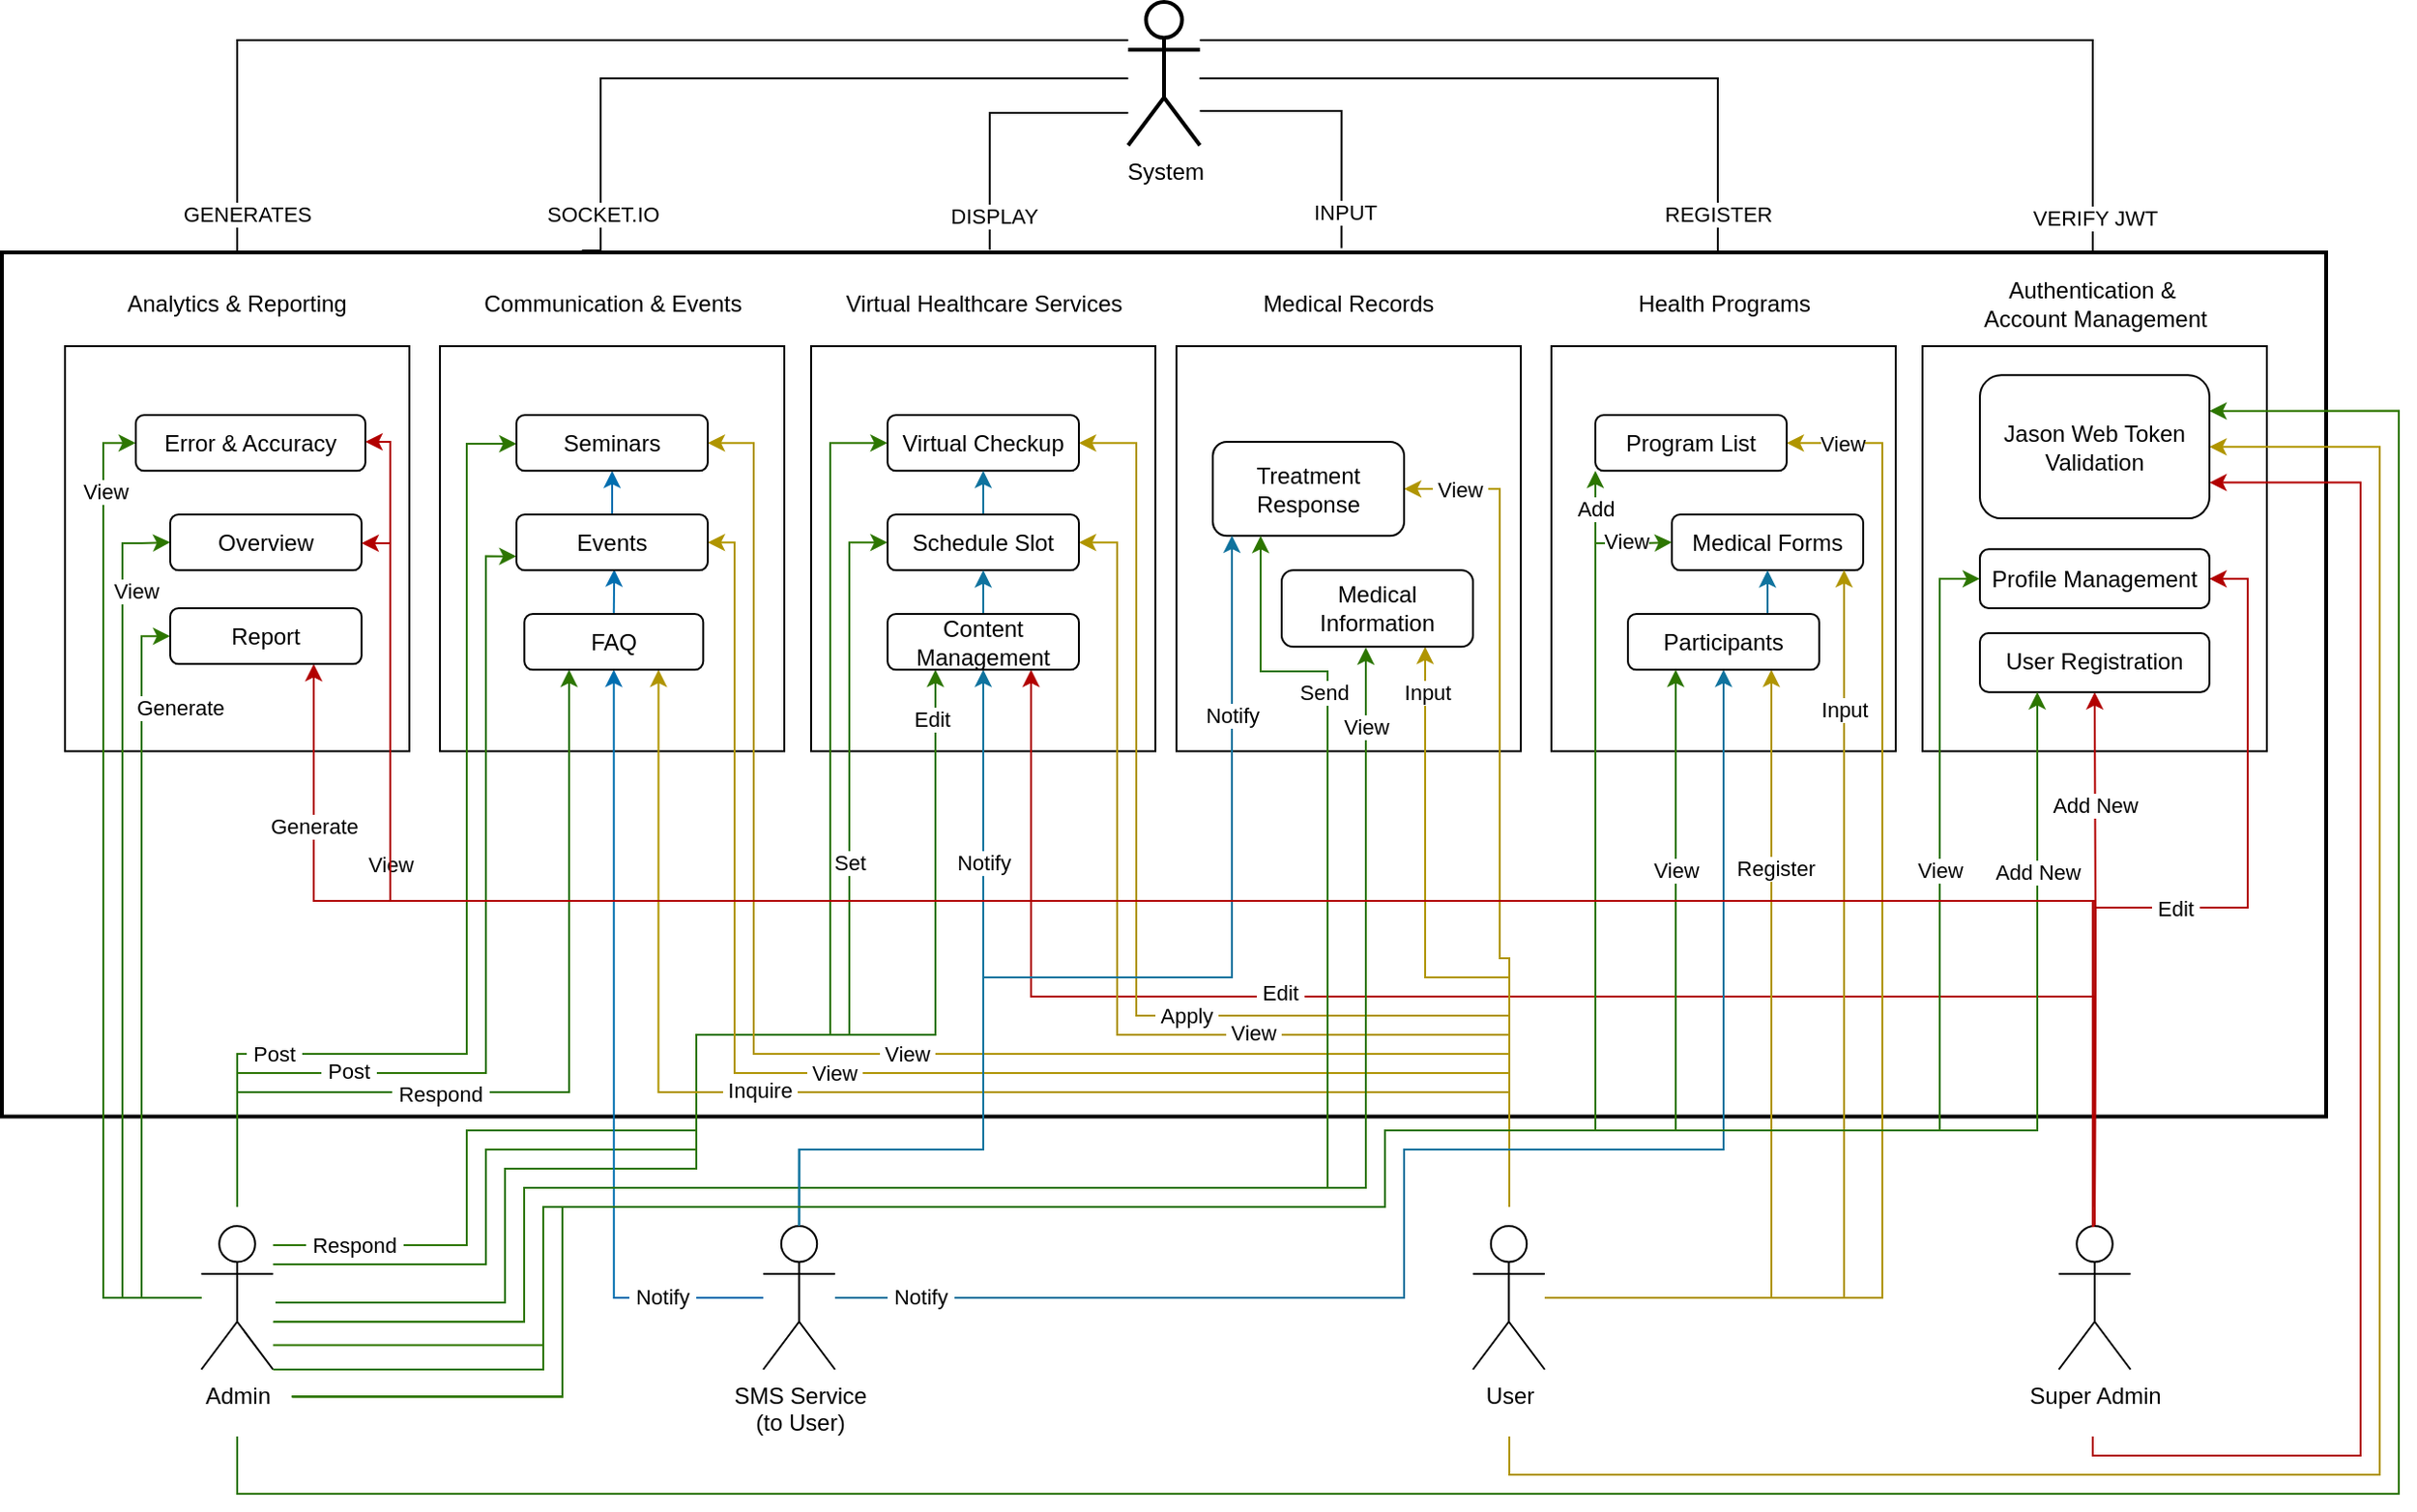 <mxfile version="28.0.6">
  <diagram name="Page-1" id="Ax0tMdirHf45bOc4da1p">
    <mxGraphModel dx="2528" dy="999" grid="1" gridSize="10" guides="1" tooltips="1" connect="1" arrows="1" fold="1" page="1" pageScale="1" pageWidth="850" pageHeight="1100" math="0" shadow="0">
      <root>
        <mxCell id="0" />
        <mxCell id="1" parent="0" />
        <mxCell id="Ql_YwQ1lQ17wyng5smSQ-23" style="edgeStyle=orthogonalEdgeStyle;rounded=0;orthogonalLoop=1;jettySize=auto;html=1;movable=1;resizable=1;rotatable=1;deletable=1;editable=1;locked=0;connectable=1;" edge="1" parent="1" source="Ql_YwQ1lQ17wyng5smSQ-1" target="Ql_YwQ1lQ17wyng5smSQ-6">
          <mxGeometry relative="1" as="geometry">
            <Array as="points">
              <mxPoint x="50" y="310" />
            </Array>
          </mxGeometry>
        </mxCell>
        <mxCell id="Ql_YwQ1lQ17wyng5smSQ-24" value="GENERATES" style="edgeLabel;html=1;align=center;verticalAlign=middle;resizable=1;points=[];movable=1;rotatable=1;deletable=1;editable=1;locked=0;connectable=1;" vertex="1" connectable="0" parent="Ql_YwQ1lQ17wyng5smSQ-23">
          <mxGeometry x="0.455" y="-2" relative="1" as="geometry">
            <mxPoint x="-33" y="93" as="offset" />
          </mxGeometry>
        </mxCell>
        <mxCell id="Ql_YwQ1lQ17wyng5smSQ-27" style="edgeStyle=orthogonalEdgeStyle;rounded=0;orthogonalLoop=1;jettySize=auto;html=1;entryX=0.901;entryY=0.003;entryDx=0;entryDy=0;entryPerimeter=0;endArrow=none;endFill=0;movable=1;resizable=1;rotatable=1;deletable=1;editable=1;locked=0;connectable=1;" edge="1" parent="1" source="Ql_YwQ1lQ17wyng5smSQ-1" target="Ql_YwQ1lQ17wyng5smSQ-4">
          <mxGeometry relative="1" as="geometry">
            <mxPoint x="1000" y="390" as="targetPoint" />
            <Array as="points">
              <mxPoint x="1020" y="310" />
            </Array>
          </mxGeometry>
        </mxCell>
        <mxCell id="Ql_YwQ1lQ17wyng5smSQ-28" value="VERIFY JWT" style="edgeLabel;html=1;align=center;verticalAlign=middle;resizable=1;points=[];movable=1;rotatable=1;deletable=1;editable=1;locked=0;connectable=1;" vertex="1" connectable="0" parent="Ql_YwQ1lQ17wyng5smSQ-27">
          <mxGeometry x="0.928" relative="1" as="geometry">
            <mxPoint x="1" y="-1" as="offset" />
          </mxGeometry>
        </mxCell>
        <mxCell id="Ql_YwQ1lQ17wyng5smSQ-1" value="System" style="shape=umlActor;verticalLabelPosition=bottom;verticalAlign=top;html=1;outlineConnect=0;movable=1;resizable=1;rotatable=1;deletable=1;editable=1;locked=0;connectable=1;shadow=0;strokeWidth=2;" vertex="1" parent="1">
          <mxGeometry x="515.75" y="290" width="37.5" height="75" as="geometry" />
        </mxCell>
        <mxCell id="Ql_YwQ1lQ17wyng5smSQ-4" value="&amp;nbsp;" style="rounded=0;whiteSpace=wrap;html=1;movable=1;resizable=1;rotatable=1;deletable=1;editable=1;locked=0;connectable=1;strokeWidth=2;" vertex="1" parent="1">
          <mxGeometry x="-73" y="421" width="1215" height="451.75" as="geometry" />
        </mxCell>
        <mxCell id="Ql_YwQ1lQ17wyng5smSQ-5" value="" style="rounded=0;whiteSpace=wrap;html=1;movable=0;resizable=0;rotatable=0;deletable=0;editable=0;locked=1;connectable=0;" vertex="1" parent="1">
          <mxGeometry x="-40" y="470" width="180" height="211.75" as="geometry" />
        </mxCell>
        <mxCell id="Ql_YwQ1lQ17wyng5smSQ-6" value="Analytics &amp;amp; Reporting" style="text;html=1;align=center;verticalAlign=middle;whiteSpace=wrap;rounded=0;movable=0;resizable=0;rotatable=0;deletable=0;editable=0;locked=1;connectable=0;" vertex="1" parent="1">
          <mxGeometry x="-15" y="433" width="130" height="30" as="geometry" />
        </mxCell>
        <mxCell id="Ql_YwQ1lQ17wyng5smSQ-7" value="Communication &amp;amp; Events" style="text;html=1;align=center;verticalAlign=middle;whiteSpace=wrap;rounded=0;movable=0;resizable=0;rotatable=0;deletable=0;editable=0;locked=1;connectable=0;" vertex="1" parent="1">
          <mxGeometry x="168.5" y="433" width="155" height="30" as="geometry" />
        </mxCell>
        <mxCell id="Ql_YwQ1lQ17wyng5smSQ-8" value="" style="rounded=0;whiteSpace=wrap;html=1;movable=0;resizable=0;rotatable=0;deletable=0;editable=0;locked=1;connectable=0;" vertex="1" parent="1">
          <mxGeometry x="156" y="470" width="180" height="211.75" as="geometry" />
        </mxCell>
        <mxCell id="Ql_YwQ1lQ17wyng5smSQ-9" value="Virtual Healthcare Services" style="text;html=1;align=center;verticalAlign=middle;whiteSpace=wrap;rounded=0;movable=0;resizable=0;rotatable=0;deletable=0;editable=0;locked=1;connectable=0;" vertex="1" parent="1">
          <mxGeometry x="362.5" y="433" width="155" height="30" as="geometry" />
        </mxCell>
        <mxCell id="Ql_YwQ1lQ17wyng5smSQ-10" value="" style="rounded=0;whiteSpace=wrap;html=1;movable=0;resizable=0;rotatable=0;deletable=0;editable=0;locked=1;connectable=0;" vertex="1" parent="1">
          <mxGeometry x="350" y="470" width="180" height="211.75" as="geometry" />
        </mxCell>
        <mxCell id="Ql_YwQ1lQ17wyng5smSQ-11" value="" style="rounded=0;whiteSpace=wrap;html=1;movable=0;resizable=0;rotatable=0;deletable=0;editable=0;locked=1;connectable=0;" vertex="1" parent="1">
          <mxGeometry x="541" y="470" width="180" height="211.75" as="geometry" />
        </mxCell>
        <mxCell id="Ql_YwQ1lQ17wyng5smSQ-12" value="Medical Records" style="text;html=1;align=center;verticalAlign=middle;whiteSpace=wrap;rounded=0;movable=0;resizable=0;rotatable=0;deletable=0;editable=0;locked=1;connectable=0;" vertex="1" parent="1">
          <mxGeometry x="566" y="433" width="130" height="30" as="geometry" />
        </mxCell>
        <mxCell id="Ql_YwQ1lQ17wyng5smSQ-13" value="Health Programs" style="text;html=1;align=center;verticalAlign=middle;whiteSpace=wrap;rounded=0;movable=0;resizable=0;rotatable=0;deletable=0;editable=0;locked=1;connectable=0;" vertex="1" parent="1">
          <mxGeometry x="749.5" y="433" width="155" height="30" as="geometry" />
        </mxCell>
        <mxCell id="Ql_YwQ1lQ17wyng5smSQ-14" value="" style="rounded=0;whiteSpace=wrap;html=1;movable=0;resizable=0;rotatable=0;deletable=0;editable=0;locked=1;connectable=0;" vertex="1" parent="1">
          <mxGeometry x="737" y="470" width="180" height="211.75" as="geometry" />
        </mxCell>
        <mxCell id="Ql_YwQ1lQ17wyng5smSQ-15" value="Authentication &amp;amp;&amp;nbsp;&lt;div&gt;Account Management&lt;/div&gt;" style="text;html=1;align=center;verticalAlign=middle;whiteSpace=wrap;rounded=0;movable=0;resizable=0;rotatable=0;deletable=0;editable=0;locked=1;connectable=0;" vertex="1" parent="1">
          <mxGeometry x="943.5" y="433" width="155" height="30" as="geometry" />
        </mxCell>
        <mxCell id="Ql_YwQ1lQ17wyng5smSQ-16" value="" style="rounded=0;whiteSpace=wrap;html=1;movable=0;resizable=0;rotatable=0;deletable=0;editable=0;locked=1;connectable=0;" vertex="1" parent="1">
          <mxGeometry x="931" y="470" width="180" height="211.75" as="geometry" />
        </mxCell>
        <mxCell id="Ql_YwQ1lQ17wyng5smSQ-72" style="edgeStyle=orthogonalEdgeStyle;rounded=0;orthogonalLoop=1;jettySize=auto;html=1;entryX=0.75;entryY=1;entryDx=0;entryDy=0;fillColor=#e51400;strokeColor=#B20000;movable=1;resizable=1;rotatable=1;deletable=1;editable=1;locked=0;connectable=1;" edge="1" parent="1" target="Ql_YwQ1lQ17wyng5smSQ-67">
          <mxGeometry relative="1" as="geometry">
            <mxPoint x="1021" y="920" as="sourcePoint" />
            <Array as="points">
              <mxPoint x="1021" y="810" />
              <mxPoint x="465" y="810" />
            </Array>
          </mxGeometry>
        </mxCell>
        <mxCell id="Ql_YwQ1lQ17wyng5smSQ-73" value="&amp;nbsp;Edit&amp;nbsp;" style="edgeLabel;html=1;align=center;verticalAlign=middle;resizable=1;points=[];movable=1;rotatable=1;deletable=1;editable=1;locked=0;connectable=1;" vertex="1" connectable="0" parent="Ql_YwQ1lQ17wyng5smSQ-72">
          <mxGeometry x="0.311" y="-1" relative="1" as="geometry">
            <mxPoint x="12" y="-1" as="offset" />
          </mxGeometry>
        </mxCell>
        <mxCell id="Ql_YwQ1lQ17wyng5smSQ-138" style="edgeStyle=orthogonalEdgeStyle;rounded=0;orthogonalLoop=1;jettySize=auto;html=1;fillColor=#e51400;strokeColor=#B20000;entryX=1;entryY=0.75;entryDx=0;entryDy=0;" edge="1" parent="1" target="Ql_YwQ1lQ17wyng5smSQ-134">
          <mxGeometry relative="1" as="geometry">
            <mxPoint x="1020" y="1040" as="sourcePoint" />
            <mxPoint x="1080" y="590" as="targetPoint" />
            <Array as="points">
              <mxPoint x="1020" y="1050" />
              <mxPoint x="1160" y="1050" />
              <mxPoint x="1160" y="541" />
            </Array>
          </mxGeometry>
        </mxCell>
        <mxCell id="Ql_YwQ1lQ17wyng5smSQ-139" style="edgeStyle=orthogonalEdgeStyle;rounded=0;orthogonalLoop=1;jettySize=auto;html=1;entryX=1;entryY=0.5;entryDx=0;entryDy=0;fillColor=#e51400;strokeColor=#B20000;" edge="1" parent="1" target="Ql_YwQ1lQ17wyng5smSQ-130">
          <mxGeometry relative="1" as="geometry">
            <mxPoint x="1021" y="920" as="sourcePoint" />
          </mxGeometry>
        </mxCell>
        <mxCell id="Ql_YwQ1lQ17wyng5smSQ-147" value="&amp;nbsp;Edit&amp;nbsp;" style="edgeLabel;html=1;align=center;verticalAlign=middle;resizable=0;points=[];" vertex="1" connectable="0" parent="Ql_YwQ1lQ17wyng5smSQ-139">
          <mxGeometry x="-0.059" y="-1" relative="1" as="geometry">
            <mxPoint x="-4" y="-1" as="offset" />
          </mxGeometry>
        </mxCell>
        <mxCell id="Ql_YwQ1lQ17wyng5smSQ-140" style="edgeStyle=orthogonalEdgeStyle;rounded=0;orthogonalLoop=1;jettySize=auto;html=1;entryX=0.5;entryY=1;entryDx=0;entryDy=0;fillColor=#e51400;strokeColor=#B20000;" edge="1" parent="1" target="Ql_YwQ1lQ17wyng5smSQ-131">
          <mxGeometry relative="1" as="geometry">
            <mxPoint x="1021" y="920" as="sourcePoint" />
          </mxGeometry>
        </mxCell>
        <mxCell id="Ql_YwQ1lQ17wyng5smSQ-149" value="Add New" style="edgeLabel;html=1;align=center;verticalAlign=middle;resizable=0;points=[];" vertex="1" connectable="0" parent="Ql_YwQ1lQ17wyng5smSQ-140">
          <mxGeometry x="0.547" relative="1" as="geometry">
            <mxPoint y="-2" as="offset" />
          </mxGeometry>
        </mxCell>
        <mxCell id="Ql_YwQ1lQ17wyng5smSQ-161" style="edgeStyle=orthogonalEdgeStyle;rounded=0;orthogonalLoop=1;jettySize=auto;html=1;entryX=0.75;entryY=1;entryDx=0;entryDy=0;fillColor=#e51400;strokeColor=#B20000;" edge="1" parent="1" source="Ql_YwQ1lQ17wyng5smSQ-17" target="Ql_YwQ1lQ17wyng5smSQ-154">
          <mxGeometry relative="1" as="geometry">
            <Array as="points">
              <mxPoint x="1021" y="760" />
              <mxPoint x="90" y="760" />
            </Array>
          </mxGeometry>
        </mxCell>
        <mxCell id="Ql_YwQ1lQ17wyng5smSQ-17" value="Super Admin" style="shape=umlActor;verticalLabelPosition=bottom;verticalAlign=top;html=1;outlineConnect=0;movable=1;resizable=1;rotatable=1;deletable=1;editable=1;locked=0;connectable=1;" vertex="1" parent="1">
          <mxGeometry x="1002.25" y="930" width="37.5" height="75" as="geometry" />
        </mxCell>
        <mxCell id="Ql_YwQ1lQ17wyng5smSQ-40" style="edgeStyle=orthogonalEdgeStyle;rounded=0;orthogonalLoop=1;jettySize=auto;html=1;entryX=0.25;entryY=1;entryDx=0;entryDy=0;fillColor=#60a917;strokeColor=#2D7600;movable=1;resizable=1;rotatable=1;deletable=1;editable=1;locked=0;connectable=1;" edge="1" parent="1" target="Ql_YwQ1lQ17wyng5smSQ-34">
          <mxGeometry relative="1" as="geometry">
            <mxPoint x="50" y="920" as="sourcePoint" />
            <Array as="points">
              <mxPoint x="50" y="860" />
              <mxPoint x="224" y="860" />
            </Array>
          </mxGeometry>
        </mxCell>
        <mxCell id="Ql_YwQ1lQ17wyng5smSQ-82" value="&amp;nbsp;Respond&amp;nbsp;" style="edgeLabel;html=1;align=center;verticalAlign=middle;resizable=1;points=[];movable=1;rotatable=1;deletable=1;editable=1;locked=0;connectable=1;" vertex="1" connectable="0" parent="Ql_YwQ1lQ17wyng5smSQ-40">
          <mxGeometry x="-0.27" y="-1" relative="1" as="geometry">
            <mxPoint as="offset" />
          </mxGeometry>
        </mxCell>
        <mxCell id="Ql_YwQ1lQ17wyng5smSQ-52" style="edgeStyle=orthogonalEdgeStyle;rounded=0;orthogonalLoop=1;jettySize=auto;html=1;entryX=0;entryY=0.75;entryDx=0;entryDy=0;fillColor=#60a917;strokeColor=#2D7600;movable=1;resizable=1;rotatable=1;deletable=1;editable=1;locked=0;connectable=1;" edge="1" parent="1" target="Ql_YwQ1lQ17wyng5smSQ-45">
          <mxGeometry relative="1" as="geometry">
            <mxPoint x="200" y="910" as="targetPoint" />
            <mxPoint x="50" y="910" as="sourcePoint" />
            <Array as="points">
              <mxPoint x="50" y="850" />
              <mxPoint x="180" y="850" />
              <mxPoint x="180" y="580" />
            </Array>
          </mxGeometry>
        </mxCell>
        <mxCell id="Ql_YwQ1lQ17wyng5smSQ-81" value="&amp;nbsp;Post&amp;nbsp;" style="edgeLabel;html=1;align=center;verticalAlign=middle;resizable=1;points=[];movable=1;rotatable=1;deletable=1;editable=1;locked=0;connectable=1;" vertex="1" connectable="0" parent="Ql_YwQ1lQ17wyng5smSQ-52">
          <mxGeometry x="-0.503" y="1" relative="1" as="geometry">
            <mxPoint x="-1" as="offset" />
          </mxGeometry>
        </mxCell>
        <mxCell id="Ql_YwQ1lQ17wyng5smSQ-54" style="edgeStyle=orthogonalEdgeStyle;rounded=0;orthogonalLoop=1;jettySize=auto;html=1;entryX=0;entryY=0.5;entryDx=0;entryDy=0;fillColor=#60a917;strokeColor=#2D7600;movable=1;resizable=1;rotatable=1;deletable=1;editable=1;locked=0;connectable=1;" edge="1" parent="1" target="Ql_YwQ1lQ17wyng5smSQ-46">
          <mxGeometry relative="1" as="geometry">
            <mxPoint x="150" y="900" as="targetPoint" />
            <mxPoint x="50" y="920" as="sourcePoint" />
            <Array as="points">
              <mxPoint x="50" y="840" />
              <mxPoint x="170" y="840" />
              <mxPoint x="170" y="521" />
              <mxPoint x="196" y="521" />
            </Array>
          </mxGeometry>
        </mxCell>
        <mxCell id="Ql_YwQ1lQ17wyng5smSQ-80" value="&amp;nbsp;Post&amp;nbsp;" style="edgeLabel;html=1;align=center;verticalAlign=middle;resizable=1;points=[];movable=1;rotatable=1;deletable=1;editable=1;locked=0;connectable=1;" vertex="1" connectable="0" parent="Ql_YwQ1lQ17wyng5smSQ-54">
          <mxGeometry x="-0.505" relative="1" as="geometry">
            <mxPoint x="-36" as="offset" />
          </mxGeometry>
        </mxCell>
        <mxCell id="Ql_YwQ1lQ17wyng5smSQ-74" style="edgeStyle=orthogonalEdgeStyle;rounded=0;orthogonalLoop=1;jettySize=auto;html=1;entryX=0.25;entryY=1;entryDx=0;entryDy=0;fillColor=#60a917;strokeColor=#2D7600;movable=1;resizable=1;rotatable=1;deletable=1;editable=1;locked=0;connectable=1;" edge="1" parent="1" target="Ql_YwQ1lQ17wyng5smSQ-67">
          <mxGeometry relative="1" as="geometry">
            <mxPoint x="70" y="970" as="sourcePoint" />
            <Array as="points">
              <mxPoint x="190" y="970" />
              <mxPoint x="190" y="900" />
              <mxPoint x="290" y="900" />
              <mxPoint x="290" y="830" />
              <mxPoint x="415" y="830" />
            </Array>
          </mxGeometry>
        </mxCell>
        <mxCell id="Ql_YwQ1lQ17wyng5smSQ-85" value="&amp;nbsp;Edit&amp;nbsp;" style="edgeLabel;html=1;align=center;verticalAlign=middle;resizable=1;points=[];movable=1;rotatable=1;deletable=1;editable=1;locked=0;connectable=1;" vertex="1" connectable="0" parent="Ql_YwQ1lQ17wyng5smSQ-74">
          <mxGeometry x="-0.735" y="1" relative="1" as="geometry">
            <mxPoint x="253" y="-304" as="offset" />
          </mxGeometry>
        </mxCell>
        <mxCell id="Ql_YwQ1lQ17wyng5smSQ-76" style="edgeStyle=orthogonalEdgeStyle;rounded=0;orthogonalLoop=1;jettySize=auto;html=1;entryX=0;entryY=0.5;entryDx=0;entryDy=0;fillColor=#60a917;strokeColor=#2D7600;movable=1;resizable=1;rotatable=1;deletable=1;editable=1;locked=0;connectable=1;" edge="1" parent="1" source="Ql_YwQ1lQ17wyng5smSQ-20" target="Ql_YwQ1lQ17wyng5smSQ-66">
          <mxGeometry relative="1" as="geometry">
            <Array as="points">
              <mxPoint x="180" y="950" />
              <mxPoint x="180" y="890" />
              <mxPoint x="290" y="890" />
              <mxPoint x="290" y="830" />
              <mxPoint x="370" y="830" />
              <mxPoint x="370" y="573" />
            </Array>
          </mxGeometry>
        </mxCell>
        <mxCell id="Ql_YwQ1lQ17wyng5smSQ-84" value="&amp;nbsp;Set&amp;nbsp;" style="edgeLabel;html=1;align=center;verticalAlign=middle;resizable=1;points=[];movable=1;rotatable=1;deletable=1;editable=1;locked=0;connectable=1;" vertex="1" connectable="0" parent="Ql_YwQ1lQ17wyng5smSQ-76">
          <mxGeometry x="-0.748" relative="1" as="geometry">
            <mxPoint x="213" y="-210" as="offset" />
          </mxGeometry>
        </mxCell>
        <mxCell id="Ql_YwQ1lQ17wyng5smSQ-78" style="edgeStyle=orthogonalEdgeStyle;rounded=0;orthogonalLoop=1;jettySize=auto;html=1;entryX=0;entryY=0.5;entryDx=0;entryDy=0;fillColor=#60a917;strokeColor=#2D7600;movable=1;resizable=1;rotatable=1;deletable=1;editable=1;locked=0;connectable=1;" edge="1" parent="1" source="Ql_YwQ1lQ17wyng5smSQ-20" target="Ql_YwQ1lQ17wyng5smSQ-65">
          <mxGeometry relative="1" as="geometry">
            <Array as="points">
              <mxPoint x="170" y="940" />
              <mxPoint x="170" y="880" />
              <mxPoint x="290" y="880" />
              <mxPoint x="290" y="830" />
              <mxPoint x="360" y="830" />
              <mxPoint x="360" y="521" />
            </Array>
          </mxGeometry>
        </mxCell>
        <mxCell id="Ql_YwQ1lQ17wyng5smSQ-83" value="&amp;nbsp;Respond&amp;nbsp;" style="edgeLabel;html=1;align=center;verticalAlign=middle;resizable=1;points=[];movable=1;rotatable=1;deletable=1;editable=1;locked=0;connectable=1;" vertex="1" connectable="0" parent="Ql_YwQ1lQ17wyng5smSQ-78">
          <mxGeometry x="0.402" relative="1" as="geometry">
            <mxPoint x="-249" y="227" as="offset" />
          </mxGeometry>
        </mxCell>
        <mxCell id="Ql_YwQ1lQ17wyng5smSQ-133" style="edgeStyle=orthogonalEdgeStyle;rounded=0;orthogonalLoop=1;jettySize=auto;html=1;entryX=1;entryY=0.25;entryDx=0;entryDy=0;fillColor=#60a917;strokeColor=#2D7600;" edge="1" parent="1" target="Ql_YwQ1lQ17wyng5smSQ-134">
          <mxGeometry relative="1" as="geometry">
            <mxPoint x="50" y="1040" as="sourcePoint" />
            <Array as="points">
              <mxPoint x="50" y="1070" />
              <mxPoint x="1180" y="1070" />
              <mxPoint x="1180" y="504" />
            </Array>
          </mxGeometry>
        </mxCell>
        <mxCell id="Ql_YwQ1lQ17wyng5smSQ-153" style="edgeStyle=orthogonalEdgeStyle;rounded=0;orthogonalLoop=1;jettySize=auto;html=1;entryX=0;entryY=0.5;entryDx=0;entryDy=0;fillColor=#60a917;strokeColor=#2D7600;" edge="1" parent="1" source="Ql_YwQ1lQ17wyng5smSQ-20" target="Ql_YwQ1lQ17wyng5smSQ-129">
          <mxGeometry relative="1" as="geometry">
            <Array as="points">
              <mxPoint x="-10" y="968" />
              <mxPoint x="-10" y="573" />
              <mxPoint y="573" />
            </Array>
          </mxGeometry>
        </mxCell>
        <mxCell id="Ql_YwQ1lQ17wyng5smSQ-160" value="View" style="edgeLabel;html=1;align=center;verticalAlign=middle;resizable=0;points=[];" vertex="1" connectable="0" parent="Ql_YwQ1lQ17wyng5smSQ-153">
          <mxGeometry x="0.786" relative="1" as="geometry">
            <mxPoint x="7" as="offset" />
          </mxGeometry>
        </mxCell>
        <mxCell id="Ql_YwQ1lQ17wyng5smSQ-166" value="View" style="edgeLabel;html=1;align=center;verticalAlign=middle;resizable=0;points=[];" vertex="1" connectable="0" parent="Ql_YwQ1lQ17wyng5smSQ-153">
          <mxGeometry x="0.786" relative="1" as="geometry">
            <mxPoint x="140" y="143" as="offset" />
          </mxGeometry>
        </mxCell>
        <mxCell id="Ql_YwQ1lQ17wyng5smSQ-156" style="edgeStyle=orthogonalEdgeStyle;rounded=0;orthogonalLoop=1;jettySize=auto;html=1;entryX=0;entryY=0.5;entryDx=0;entryDy=0;fillColor=#60a917;strokeColor=#2D7600;" edge="1" parent="1" source="Ql_YwQ1lQ17wyng5smSQ-20" target="Ql_YwQ1lQ17wyng5smSQ-155">
          <mxGeometry relative="1" as="geometry">
            <Array as="points">
              <mxPoint x="-20" y="968" />
              <mxPoint x="-20" y="521" />
            </Array>
          </mxGeometry>
        </mxCell>
        <mxCell id="Ql_YwQ1lQ17wyng5smSQ-159" value="View" style="edgeLabel;html=1;align=center;verticalAlign=middle;resizable=0;points=[];" vertex="1" connectable="0" parent="Ql_YwQ1lQ17wyng5smSQ-156">
          <mxGeometry x="0.845" y="-2" relative="1" as="geometry">
            <mxPoint x="-1" y="2" as="offset" />
          </mxGeometry>
        </mxCell>
        <mxCell id="Ql_YwQ1lQ17wyng5smSQ-157" style="edgeStyle=orthogonalEdgeStyle;rounded=0;orthogonalLoop=1;jettySize=auto;html=1;entryX=0;entryY=0.5;entryDx=0;entryDy=0;fillColor=#60a917;strokeColor=#2D7600;" edge="1" parent="1" source="Ql_YwQ1lQ17wyng5smSQ-20" target="Ql_YwQ1lQ17wyng5smSQ-154">
          <mxGeometry relative="1" as="geometry">
            <Array as="points">
              <mxPoint y="968" />
              <mxPoint y="622" />
            </Array>
          </mxGeometry>
        </mxCell>
        <mxCell id="Ql_YwQ1lQ17wyng5smSQ-158" value="Generate" style="edgeLabel;html=1;align=center;verticalAlign=middle;resizable=0;points=[];" vertex="1" connectable="0" parent="Ql_YwQ1lQ17wyng5smSQ-157">
          <mxGeometry x="0.736" y="-2" relative="1" as="geometry">
            <mxPoint x="18" as="offset" />
          </mxGeometry>
        </mxCell>
        <mxCell id="Ql_YwQ1lQ17wyng5smSQ-165" value="Generate" style="edgeLabel;html=1;align=center;verticalAlign=middle;resizable=0;points=[];" vertex="1" connectable="0" parent="Ql_YwQ1lQ17wyng5smSQ-157">
          <mxGeometry x="0.736" y="-2" relative="1" as="geometry">
            <mxPoint x="88" y="62" as="offset" />
          </mxGeometry>
        </mxCell>
        <mxCell id="Ql_YwQ1lQ17wyng5smSQ-20" value="Admin" style="shape=umlActor;verticalLabelPosition=bottom;verticalAlign=top;html=1;outlineConnect=0;movable=1;resizable=1;rotatable=1;deletable=1;editable=1;locked=0;connectable=1;" vertex="1" parent="1">
          <mxGeometry x="31.25" y="930" width="37.5" height="75" as="geometry" />
        </mxCell>
        <mxCell id="Ql_YwQ1lQ17wyng5smSQ-42" style="edgeStyle=orthogonalEdgeStyle;rounded=0;orthogonalLoop=1;jettySize=auto;html=1;entryX=0.75;entryY=1;entryDx=0;entryDy=0;fillColor=#e3c800;strokeColor=#B09500;movable=1;resizable=1;rotatable=1;deletable=1;editable=1;locked=0;connectable=1;" edge="1" parent="1" target="Ql_YwQ1lQ17wyng5smSQ-34">
          <mxGeometry relative="1" as="geometry">
            <mxPoint x="715" y="920" as="sourcePoint" />
            <Array as="points">
              <mxPoint x="715" y="860" />
              <mxPoint x="270" y="860" />
            </Array>
          </mxGeometry>
        </mxCell>
        <mxCell id="Ql_YwQ1lQ17wyng5smSQ-44" value="&amp;nbsp;Inquire&amp;nbsp;" style="edgeLabel;html=1;align=center;verticalAlign=middle;resizable=1;points=[];movable=1;rotatable=1;deletable=1;editable=1;locked=0;connectable=1;" vertex="1" connectable="0" parent="Ql_YwQ1lQ17wyng5smSQ-42">
          <mxGeometry x="0.422" relative="1" as="geometry">
            <mxPoint x="53" y="10" as="offset" />
          </mxGeometry>
        </mxCell>
        <mxCell id="Ql_YwQ1lQ17wyng5smSQ-60" style="edgeStyle=orthogonalEdgeStyle;rounded=0;orthogonalLoop=1;jettySize=auto;html=1;entryX=1;entryY=0.5;entryDx=0;entryDy=0;fillColor=#e3c800;strokeColor=#B09500;movable=1;resizable=1;rotatable=1;deletable=1;editable=1;locked=0;connectable=1;" edge="1" parent="1" target="Ql_YwQ1lQ17wyng5smSQ-45">
          <mxGeometry relative="1" as="geometry">
            <mxPoint x="715" y="920" as="sourcePoint" />
            <Array as="points">
              <mxPoint x="715" y="850" />
              <mxPoint x="310" y="850" />
              <mxPoint x="310" y="573" />
            </Array>
          </mxGeometry>
        </mxCell>
        <mxCell id="Ql_YwQ1lQ17wyng5smSQ-62" value="&amp;nbsp;View&amp;nbsp;" style="edgeLabel;html=1;align=center;verticalAlign=middle;resizable=1;points=[];movable=1;rotatable=1;deletable=1;editable=1;locked=0;connectable=1;" vertex="1" connectable="0" parent="Ql_YwQ1lQ17wyng5smSQ-60">
          <mxGeometry x="0.255" relative="1" as="geometry">
            <mxPoint x="52" y="6" as="offset" />
          </mxGeometry>
        </mxCell>
        <mxCell id="Ql_YwQ1lQ17wyng5smSQ-63" style="edgeStyle=orthogonalEdgeStyle;rounded=0;orthogonalLoop=1;jettySize=auto;html=1;entryX=1;entryY=0.5;entryDx=0;entryDy=0;fillColor=#e3c800;strokeColor=#B09500;movable=1;resizable=1;rotatable=1;deletable=1;editable=1;locked=0;connectable=1;" edge="1" parent="1" target="Ql_YwQ1lQ17wyng5smSQ-46">
          <mxGeometry relative="1" as="geometry">
            <mxPoint x="715" y="920" as="sourcePoint" />
            <Array as="points">
              <mxPoint x="715" y="840" />
              <mxPoint x="320" y="840" />
              <mxPoint x="320" y="521" />
            </Array>
          </mxGeometry>
        </mxCell>
        <mxCell id="Ql_YwQ1lQ17wyng5smSQ-64" value="&amp;nbsp;View&amp;nbsp;" style="edgeLabel;html=1;align=center;verticalAlign=middle;resizable=1;points=[];movable=1;rotatable=1;deletable=1;editable=1;locked=0;connectable=1;" vertex="1" connectable="0" parent="Ql_YwQ1lQ17wyng5smSQ-63">
          <mxGeometry x="-0.156" relative="1" as="geometry">
            <mxPoint x="-50" as="offset" />
          </mxGeometry>
        </mxCell>
        <mxCell id="Ql_YwQ1lQ17wyng5smSQ-68" style="edgeStyle=orthogonalEdgeStyle;rounded=0;orthogonalLoop=1;jettySize=auto;html=1;entryX=1;entryY=0.5;entryDx=0;entryDy=0;fillColor=#e3c800;strokeColor=#B09500;movable=1;resizable=1;rotatable=1;deletable=1;editable=1;locked=0;connectable=1;" edge="1" parent="1" target="Ql_YwQ1lQ17wyng5smSQ-65">
          <mxGeometry relative="1" as="geometry">
            <mxPoint x="715" y="920" as="sourcePoint" />
            <Array as="points">
              <mxPoint x="715" y="820" />
              <mxPoint x="520" y="820" />
              <mxPoint x="520" y="521" />
            </Array>
          </mxGeometry>
        </mxCell>
        <mxCell id="Ql_YwQ1lQ17wyng5smSQ-70" value="&amp;nbsp;Apply&amp;nbsp;" style="edgeLabel;html=1;align=center;verticalAlign=middle;resizable=1;points=[];movable=1;rotatable=1;deletable=1;editable=1;locked=0;connectable=1;" vertex="1" connectable="0" parent="Ql_YwQ1lQ17wyng5smSQ-68">
          <mxGeometry x="-0.127" relative="1" as="geometry">
            <mxPoint x="3" as="offset" />
          </mxGeometry>
        </mxCell>
        <mxCell id="Ql_YwQ1lQ17wyng5smSQ-69" style="edgeStyle=orthogonalEdgeStyle;rounded=0;orthogonalLoop=1;jettySize=auto;html=1;entryX=1;entryY=0.5;entryDx=0;entryDy=0;fillColor=#e3c800;strokeColor=#B09500;movable=1;resizable=1;rotatable=1;deletable=1;editable=1;locked=0;connectable=1;" edge="1" parent="1" target="Ql_YwQ1lQ17wyng5smSQ-66">
          <mxGeometry relative="1" as="geometry">
            <mxPoint x="630" y="910" as="targetPoint" />
            <mxPoint x="715" y="920" as="sourcePoint" />
            <Array as="points">
              <mxPoint x="715" y="830" />
              <mxPoint x="510" y="830" />
              <mxPoint x="510" y="573" />
            </Array>
          </mxGeometry>
        </mxCell>
        <mxCell id="Ql_YwQ1lQ17wyng5smSQ-71" value="&amp;nbsp;View&amp;nbsp;" style="edgeLabel;html=1;align=center;verticalAlign=middle;resizable=1;points=[];movable=1;rotatable=1;deletable=1;editable=1;locked=0;connectable=1;" vertex="1" connectable="0" parent="Ql_YwQ1lQ17wyng5smSQ-69">
          <mxGeometry x="-0.216" y="-1" relative="1" as="geometry">
            <mxPoint as="offset" />
          </mxGeometry>
        </mxCell>
        <mxCell id="Ql_YwQ1lQ17wyng5smSQ-95" style="edgeStyle=orthogonalEdgeStyle;rounded=0;orthogonalLoop=1;jettySize=auto;html=1;entryX=0.75;entryY=1;entryDx=0;entryDy=0;fillColor=#e3c800;strokeColor=#B09500;movable=1;resizable=1;rotatable=1;deletable=1;editable=1;locked=0;connectable=1;" edge="1" parent="1" target="Ql_YwQ1lQ17wyng5smSQ-86">
          <mxGeometry relative="1" as="geometry">
            <mxPoint x="715" y="920" as="sourcePoint" />
            <Array as="points">
              <mxPoint x="715" y="800" />
              <mxPoint x="671" y="800" />
            </Array>
          </mxGeometry>
        </mxCell>
        <mxCell id="Ql_YwQ1lQ17wyng5smSQ-97" value="Input" style="edgeLabel;html=1;align=center;verticalAlign=middle;resizable=1;points=[];movable=1;rotatable=1;deletable=1;editable=1;locked=0;connectable=1;" vertex="1" connectable="0" parent="Ql_YwQ1lQ17wyng5smSQ-95">
          <mxGeometry x="0.844" y="1" relative="1" as="geometry">
            <mxPoint x="2" y="-3" as="offset" />
          </mxGeometry>
        </mxCell>
        <mxCell id="Ql_YwQ1lQ17wyng5smSQ-96" style="edgeStyle=orthogonalEdgeStyle;rounded=0;orthogonalLoop=1;jettySize=auto;html=1;entryX=1;entryY=0.5;entryDx=0;entryDy=0;fillColor=#e3c800;strokeColor=#B09500;movable=1;resizable=1;rotatable=1;deletable=1;editable=1;locked=0;connectable=1;" edge="1" parent="1" target="Ql_YwQ1lQ17wyng5smSQ-87">
          <mxGeometry relative="1" as="geometry">
            <mxPoint x="715" y="920" as="sourcePoint" />
            <Array as="points">
              <mxPoint x="715" y="790" />
              <mxPoint x="710" y="790" />
              <mxPoint x="710" y="545" />
            </Array>
          </mxGeometry>
        </mxCell>
        <mxCell id="Ql_YwQ1lQ17wyng5smSQ-98" value="&amp;nbsp;View&amp;nbsp;" style="edgeLabel;html=1;align=center;verticalAlign=middle;resizable=1;points=[];movable=1;rotatable=1;deletable=1;editable=1;locked=0;connectable=1;" vertex="1" connectable="0" parent="Ql_YwQ1lQ17wyng5smSQ-96">
          <mxGeometry x="0.862" y="-1" relative="1" as="geometry">
            <mxPoint x="-1" y="1" as="offset" />
          </mxGeometry>
        </mxCell>
        <mxCell id="Ql_YwQ1lQ17wyng5smSQ-120" style="edgeStyle=orthogonalEdgeStyle;rounded=0;orthogonalLoop=1;jettySize=auto;html=1;entryX=0.75;entryY=1;entryDx=0;entryDy=0;fillColor=#e3c800;strokeColor=#B09500;movable=1;resizable=1;rotatable=1;deletable=1;editable=1;locked=0;connectable=1;" edge="1" parent="1" source="Ql_YwQ1lQ17wyng5smSQ-21" target="Ql_YwQ1lQ17wyng5smSQ-101">
          <mxGeometry relative="1" as="geometry" />
        </mxCell>
        <mxCell id="Ql_YwQ1lQ17wyng5smSQ-122" value="Register" style="edgeLabel;html=1;align=center;verticalAlign=middle;resizable=1;points=[];movable=1;rotatable=1;deletable=1;editable=1;locked=0;connectable=1;" vertex="1" connectable="0" parent="Ql_YwQ1lQ17wyng5smSQ-120">
          <mxGeometry x="0.537" y="1" relative="1" as="geometry">
            <mxPoint x="3" as="offset" />
          </mxGeometry>
        </mxCell>
        <mxCell id="Ql_YwQ1lQ17wyng5smSQ-125" style="edgeStyle=orthogonalEdgeStyle;rounded=0;orthogonalLoop=1;jettySize=auto;html=1;entryX=1;entryY=0.5;entryDx=0;entryDy=0;fillColor=#e3c800;strokeColor=#B09500;movable=1;resizable=1;rotatable=1;deletable=1;editable=1;locked=0;connectable=1;" edge="1" parent="1" source="Ql_YwQ1lQ17wyng5smSQ-21" target="Ql_YwQ1lQ17wyng5smSQ-99">
          <mxGeometry relative="1" as="geometry">
            <Array as="points">
              <mxPoint x="910" y="968" />
              <mxPoint x="910" y="521" />
            </Array>
          </mxGeometry>
        </mxCell>
        <mxCell id="Ql_YwQ1lQ17wyng5smSQ-126" value="View" style="edgeLabel;html=1;align=center;verticalAlign=middle;resizable=1;points=[];movable=1;rotatable=1;deletable=1;editable=1;locked=0;connectable=1;" vertex="1" connectable="0" parent="Ql_YwQ1lQ17wyng5smSQ-125">
          <mxGeometry x="0.899" relative="1" as="geometry">
            <mxPoint x="-5" as="offset" />
          </mxGeometry>
        </mxCell>
        <mxCell id="Ql_YwQ1lQ17wyng5smSQ-137" style="edgeStyle=orthogonalEdgeStyle;rounded=0;orthogonalLoop=1;jettySize=auto;html=1;entryX=1;entryY=0.5;entryDx=0;entryDy=0;fillColor=#e3c800;strokeColor=#B09500;" edge="1" parent="1" target="Ql_YwQ1lQ17wyng5smSQ-134">
          <mxGeometry relative="1" as="geometry">
            <mxPoint x="715" y="1040" as="sourcePoint" />
            <Array as="points">
              <mxPoint x="715" y="1060" />
              <mxPoint x="1170" y="1060" />
              <mxPoint x="1170" y="523" />
            </Array>
          </mxGeometry>
        </mxCell>
        <mxCell id="Ql_YwQ1lQ17wyng5smSQ-21" value="User" style="shape=umlActor;verticalLabelPosition=bottom;verticalAlign=top;html=1;outlineConnect=0;movable=1;resizable=1;rotatable=1;deletable=1;editable=1;locked=0;connectable=1;" vertex="1" parent="1">
          <mxGeometry x="696" y="930" width="37.5" height="75" as="geometry" />
        </mxCell>
        <mxCell id="Ql_YwQ1lQ17wyng5smSQ-56" style="edgeStyle=orthogonalEdgeStyle;rounded=0;orthogonalLoop=1;jettySize=auto;html=1;entryX=0.5;entryY=1;entryDx=0;entryDy=0;fillColor=#1ba1e2;strokeColor=#006EAF;movable=1;resizable=1;rotatable=1;deletable=1;editable=1;locked=0;connectable=1;" edge="1" parent="1" source="Ql_YwQ1lQ17wyng5smSQ-22" target="Ql_YwQ1lQ17wyng5smSQ-34">
          <mxGeometry relative="1" as="geometry" />
        </mxCell>
        <mxCell id="Ql_YwQ1lQ17wyng5smSQ-57" value="&amp;nbsp;Notify&amp;nbsp;" style="edgeLabel;html=1;align=center;verticalAlign=middle;resizable=1;points=[];movable=1;rotatable=1;deletable=1;editable=1;locked=0;connectable=1;" vertex="1" connectable="0" parent="Ql_YwQ1lQ17wyng5smSQ-56">
          <mxGeometry x="-0.74" y="-1" relative="1" as="geometry">
            <mxPoint as="offset" />
          </mxGeometry>
        </mxCell>
        <mxCell id="Ql_YwQ1lQ17wyng5smSQ-105" style="edgeStyle=orthogonalEdgeStyle;rounded=0;orthogonalLoop=1;jettySize=auto;html=1;entryX=0.5;entryY=1;entryDx=0;entryDy=0;fillColor=#b1ddf0;strokeColor=#10739e;movable=1;resizable=1;rotatable=1;deletable=1;editable=1;locked=0;connectable=1;" edge="1" parent="1" source="Ql_YwQ1lQ17wyng5smSQ-22" target="Ql_YwQ1lQ17wyng5smSQ-101">
          <mxGeometry relative="1" as="geometry">
            <Array as="points">
              <mxPoint x="660" y="968" />
              <mxPoint x="660" y="890" />
              <mxPoint x="827" y="890" />
            </Array>
          </mxGeometry>
        </mxCell>
        <mxCell id="Ql_YwQ1lQ17wyng5smSQ-108" value="&amp;nbsp;Notify&amp;nbsp;" style="edgeLabel;html=1;align=center;verticalAlign=middle;resizable=1;points=[];movable=1;rotatable=1;deletable=1;editable=1;locked=0;connectable=1;" vertex="1" connectable="0" parent="Ql_YwQ1lQ17wyng5smSQ-105">
          <mxGeometry x="-0.889" y="-1" relative="1" as="geometry">
            <mxPoint y="-2" as="offset" />
          </mxGeometry>
        </mxCell>
        <mxCell id="Ql_YwQ1lQ17wyng5smSQ-111" style="edgeStyle=orthogonalEdgeStyle;rounded=0;orthogonalLoop=1;jettySize=auto;html=1;entryX=0.5;entryY=1;entryDx=0;entryDy=0;exitX=0.5;exitY=0;exitDx=0;exitDy=0;exitPerimeter=0;fillColor=#b1ddf0;strokeColor=#10739e;movable=1;resizable=1;rotatable=1;deletable=1;editable=1;locked=0;connectable=1;" edge="1" parent="1" source="Ql_YwQ1lQ17wyng5smSQ-22" target="Ql_YwQ1lQ17wyng5smSQ-67">
          <mxGeometry relative="1" as="geometry">
            <Array as="points">
              <mxPoint x="344" y="890" />
              <mxPoint x="440" y="890" />
            </Array>
          </mxGeometry>
        </mxCell>
        <mxCell id="Ql_YwQ1lQ17wyng5smSQ-112" value="&amp;nbsp;Notify&amp;nbsp;" style="edgeLabel;html=1;align=center;verticalAlign=middle;resizable=1;points=[];movable=1;rotatable=1;deletable=1;editable=1;locked=0;connectable=1;" vertex="1" connectable="0" parent="Ql_YwQ1lQ17wyng5smSQ-111">
          <mxGeometry x="-0.551" relative="1" as="geometry">
            <mxPoint x="49" y="-150" as="offset" />
          </mxGeometry>
        </mxCell>
        <mxCell id="Ql_YwQ1lQ17wyng5smSQ-22" value="SMS Service&lt;div&gt;(to User)&lt;/div&gt;" style="shape=umlActor;verticalLabelPosition=bottom;verticalAlign=top;html=1;outlineConnect=0;movable=1;resizable=1;rotatable=1;deletable=1;editable=1;locked=0;connectable=1;" vertex="1" parent="1">
          <mxGeometry x="325" y="930" width="37.5" height="75" as="geometry" />
        </mxCell>
        <mxCell id="Ql_YwQ1lQ17wyng5smSQ-25" style="edgeStyle=orthogonalEdgeStyle;rounded=0;orthogonalLoop=1;jettySize=auto;html=1;entryX=0.578;entryY=0.004;entryDx=0;entryDy=0;entryPerimeter=0;endArrow=none;endFill=0;movable=1;resizable=1;rotatable=1;deletable=1;editable=1;locked=0;connectable=1;" edge="1" parent="1">
          <mxGeometry relative="1" as="geometry">
            <mxPoint x="553.25" y="347.011" as="sourcePoint" />
            <mxPoint x="627.27" y="418.807" as="targetPoint" />
            <Array as="points">
              <mxPoint x="627" y="347" />
            </Array>
          </mxGeometry>
        </mxCell>
        <mxCell id="Ql_YwQ1lQ17wyng5smSQ-26" value="INPUT" style="edgeLabel;html=1;align=center;verticalAlign=middle;resizable=1;points=[];movable=1;rotatable=1;deletable=1;editable=1;locked=0;connectable=1;" vertex="1" connectable="0" parent="Ql_YwQ1lQ17wyng5smSQ-25">
          <mxGeometry x="0.484" y="1" relative="1" as="geometry">
            <mxPoint y="19" as="offset" />
          </mxGeometry>
        </mxCell>
        <mxCell id="Ql_YwQ1lQ17wyng5smSQ-29" style="edgeStyle=orthogonalEdgeStyle;rounded=0;orthogonalLoop=1;jettySize=auto;html=1;entryX=0.425;entryY=-0.003;entryDx=0;entryDy=0;entryPerimeter=0;endArrow=none;endFill=0;movable=1;resizable=1;rotatable=1;deletable=1;editable=1;locked=0;connectable=1;" edge="1" parent="1" source="Ql_YwQ1lQ17wyng5smSQ-1" target="Ql_YwQ1lQ17wyng5smSQ-4">
          <mxGeometry relative="1" as="geometry">
            <Array as="points">
              <mxPoint x="496" y="348" />
              <mxPoint x="441" y="348" />
            </Array>
          </mxGeometry>
        </mxCell>
        <mxCell id="Ql_YwQ1lQ17wyng5smSQ-30" value="DISPLAY&amp;nbsp;" style="edgeLabel;html=1;align=center;verticalAlign=middle;resizable=1;points=[];movable=1;rotatable=1;deletable=1;editable=1;locked=0;connectable=1;" vertex="1" connectable="0" parent="Ql_YwQ1lQ17wyng5smSQ-29">
          <mxGeometry x="0.784" y="-1" relative="1" as="geometry">
            <mxPoint x="4" y="-2" as="offset" />
          </mxGeometry>
        </mxCell>
        <mxCell id="Ql_YwQ1lQ17wyng5smSQ-31" style="edgeStyle=orthogonalEdgeStyle;rounded=0;orthogonalLoop=1;jettySize=auto;html=1;exitX=0.25;exitY=0;exitDx=0;exitDy=0;endArrow=none;endFill=0;movable=1;resizable=1;rotatable=1;deletable=1;editable=1;locked=0;connectable=1;" edge="1" parent="1" source="Ql_YwQ1lQ17wyng5smSQ-4" target="Ql_YwQ1lQ17wyng5smSQ-1">
          <mxGeometry relative="1" as="geometry">
            <mxPoint x="510" y="330" as="targetPoint" />
            <Array as="points">
              <mxPoint x="240" y="420" />
              <mxPoint x="240" y="330" />
            </Array>
          </mxGeometry>
        </mxCell>
        <mxCell id="Ql_YwQ1lQ17wyng5smSQ-152" value="SOCKET.IO" style="edgeLabel;html=1;align=center;verticalAlign=middle;resizable=0;points=[];" vertex="1" connectable="0" parent="Ql_YwQ1lQ17wyng5smSQ-31">
          <mxGeometry x="-0.837" y="1" relative="1" as="geometry">
            <mxPoint x="2" y="1" as="offset" />
          </mxGeometry>
        </mxCell>
        <mxCell id="Ql_YwQ1lQ17wyng5smSQ-32" style="edgeStyle=orthogonalEdgeStyle;rounded=0;orthogonalLoop=1;jettySize=auto;html=1;exitX=0.74;exitY=0.001;exitDx=0;exitDy=0;endArrow=none;endFill=0;exitPerimeter=0;movable=1;resizable=1;rotatable=1;deletable=1;editable=1;locked=0;connectable=1;" edge="1" parent="1" source="Ql_YwQ1lQ17wyng5smSQ-4">
          <mxGeometry relative="1" as="geometry">
            <mxPoint x="553" y="330" as="targetPoint" />
            <Array as="points">
              <mxPoint x="824" y="330" />
            </Array>
          </mxGeometry>
        </mxCell>
        <mxCell id="Ql_YwQ1lQ17wyng5smSQ-127" value="REGISTER" style="edgeLabel;html=1;align=center;verticalAlign=middle;resizable=1;points=[];movable=1;rotatable=1;deletable=1;editable=1;locked=0;connectable=1;" vertex="1" connectable="0" parent="Ql_YwQ1lQ17wyng5smSQ-32">
          <mxGeometry x="-0.877" relative="1" as="geometry">
            <mxPoint as="offset" />
          </mxGeometry>
        </mxCell>
        <mxCell id="Ql_YwQ1lQ17wyng5smSQ-58" style="edgeStyle=orthogonalEdgeStyle;rounded=0;orthogonalLoop=1;jettySize=auto;html=1;exitX=0.5;exitY=0;exitDx=0;exitDy=0;entryX=0.511;entryY=0.986;entryDx=0;entryDy=0;fillColor=#1ba1e2;strokeColor=#006EAF;entryPerimeter=0;movable=1;resizable=1;rotatable=1;deletable=1;editable=1;locked=0;connectable=1;" edge="1" parent="1" source="Ql_YwQ1lQ17wyng5smSQ-34" target="Ql_YwQ1lQ17wyng5smSQ-45">
          <mxGeometry relative="1" as="geometry" />
        </mxCell>
        <mxCell id="Ql_YwQ1lQ17wyng5smSQ-34" value="FAQ" style="rounded=1;whiteSpace=wrap;html=1;movable=1;resizable=1;rotatable=1;deletable=1;editable=1;locked=0;connectable=1;" vertex="1" parent="1">
          <mxGeometry x="200.12" y="610" width="93.5" height="29.13" as="geometry" />
        </mxCell>
        <mxCell id="Ql_YwQ1lQ17wyng5smSQ-59" style="edgeStyle=orthogonalEdgeStyle;rounded=0;orthogonalLoop=1;jettySize=auto;html=1;exitX=0.5;exitY=0;exitDx=0;exitDy=0;fillColor=#1ba1e2;strokeColor=#006EAF;movable=1;resizable=1;rotatable=1;deletable=1;editable=1;locked=0;connectable=1;" edge="1" parent="1" source="Ql_YwQ1lQ17wyng5smSQ-45" target="Ql_YwQ1lQ17wyng5smSQ-46">
          <mxGeometry relative="1" as="geometry" />
        </mxCell>
        <mxCell id="Ql_YwQ1lQ17wyng5smSQ-45" value="Events" style="rounded=1;whiteSpace=wrap;html=1;movable=1;resizable=1;rotatable=1;deletable=1;editable=1;locked=0;connectable=1;" vertex="1" parent="1">
          <mxGeometry x="195.99" y="558" width="100" height="29.13" as="geometry" />
        </mxCell>
        <mxCell id="Ql_YwQ1lQ17wyng5smSQ-46" value="Seminars" style="rounded=1;whiteSpace=wrap;html=1;movable=1;resizable=1;rotatable=1;deletable=1;editable=1;locked=0;connectable=1;" vertex="1" parent="1">
          <mxGeometry x="195.99" y="506" width="100" height="29.13" as="geometry" />
        </mxCell>
        <mxCell id="Ql_YwQ1lQ17wyng5smSQ-65" value="Virtual Checkup" style="rounded=1;whiteSpace=wrap;html=1;movable=1;resizable=1;rotatable=1;deletable=1;editable=1;locked=0;connectable=1;" vertex="1" parent="1">
          <mxGeometry x="390" y="506" width="100" height="29.13" as="geometry" />
        </mxCell>
        <mxCell id="Ql_YwQ1lQ17wyng5smSQ-114" style="edgeStyle=orthogonalEdgeStyle;rounded=0;orthogonalLoop=1;jettySize=auto;html=1;exitX=0.5;exitY=0;exitDx=0;exitDy=0;entryX=0.5;entryY=1;entryDx=0;entryDy=0;fillColor=#b1ddf0;strokeColor=#10739e;movable=1;resizable=1;rotatable=1;deletable=1;editable=1;locked=0;connectable=1;" edge="1" parent="1" source="Ql_YwQ1lQ17wyng5smSQ-66" target="Ql_YwQ1lQ17wyng5smSQ-65">
          <mxGeometry relative="1" as="geometry" />
        </mxCell>
        <mxCell id="Ql_YwQ1lQ17wyng5smSQ-66" value="Schedule Slot" style="rounded=1;whiteSpace=wrap;html=1;movable=1;resizable=1;rotatable=1;deletable=1;editable=1;locked=0;connectable=1;" vertex="1" parent="1">
          <mxGeometry x="390" y="558" width="100" height="29.13" as="geometry" />
        </mxCell>
        <mxCell id="Ql_YwQ1lQ17wyng5smSQ-113" style="edgeStyle=orthogonalEdgeStyle;rounded=0;orthogonalLoop=1;jettySize=auto;html=1;exitX=0.5;exitY=0;exitDx=0;exitDy=0;entryX=0.5;entryY=1;entryDx=0;entryDy=0;fillColor=#b1ddf0;strokeColor=#10739e;movable=1;resizable=1;rotatable=1;deletable=1;editable=1;locked=0;connectable=1;" edge="1" parent="1" source="Ql_YwQ1lQ17wyng5smSQ-67" target="Ql_YwQ1lQ17wyng5smSQ-66">
          <mxGeometry relative="1" as="geometry" />
        </mxCell>
        <mxCell id="Ql_YwQ1lQ17wyng5smSQ-67" value="Content Management" style="rounded=1;whiteSpace=wrap;html=1;movable=1;resizable=1;rotatable=1;deletable=1;editable=1;locked=0;connectable=1;" vertex="1" parent="1">
          <mxGeometry x="390" y="610" width="100" height="29.13" as="geometry" />
        </mxCell>
        <mxCell id="Ql_YwQ1lQ17wyng5smSQ-86" value="Medical Information" style="rounded=1;whiteSpace=wrap;html=1;movable=1;resizable=1;rotatable=1;deletable=1;editable=1;locked=0;connectable=1;" vertex="1" parent="1">
          <mxGeometry x="596" y="587.13" width="100" height="40" as="geometry" />
        </mxCell>
        <mxCell id="Ql_YwQ1lQ17wyng5smSQ-87" value="Treatment Response" style="rounded=1;whiteSpace=wrap;html=1;movable=1;resizable=1;rotatable=1;deletable=1;editable=1;locked=0;connectable=1;" vertex="1" parent="1">
          <mxGeometry x="560" y="520" width="100" height="49.13" as="geometry" />
        </mxCell>
        <mxCell id="Ql_YwQ1lQ17wyng5smSQ-90" style="edgeStyle=orthogonalEdgeStyle;rounded=0;orthogonalLoop=1;jettySize=auto;html=1;entryX=0.25;entryY=1;entryDx=0;entryDy=0;fillColor=#60a917;strokeColor=#2D7600;movable=1;resizable=1;rotatable=1;deletable=1;editable=1;locked=0;connectable=1;" edge="1" parent="1" target="Ql_YwQ1lQ17wyng5smSQ-87">
          <mxGeometry relative="1" as="geometry">
            <mxPoint x="69" y="980" as="sourcePoint" />
            <mxPoint x="413.75" y="660" as="targetPoint" />
            <Array as="points">
              <mxPoint x="200" y="980" />
              <mxPoint x="200" y="910" />
              <mxPoint x="620" y="910" />
              <mxPoint x="620" y="640" />
              <mxPoint x="585" y="640" />
            </Array>
          </mxGeometry>
        </mxCell>
        <mxCell id="Ql_YwQ1lQ17wyng5smSQ-93" value="Send" style="edgeLabel;html=1;align=center;verticalAlign=middle;resizable=1;points=[];movable=1;rotatable=1;deletable=1;editable=1;locked=0;connectable=1;" vertex="1" connectable="0" parent="Ql_YwQ1lQ17wyng5smSQ-90">
          <mxGeometry x="0.829" y="-1" relative="1" as="geometry">
            <mxPoint x="18" y="12" as="offset" />
          </mxGeometry>
        </mxCell>
        <mxCell id="Ql_YwQ1lQ17wyng5smSQ-92" style="edgeStyle=orthogonalEdgeStyle;rounded=0;orthogonalLoop=1;jettySize=auto;html=1;entryX=0.444;entryY=1.009;entryDx=0;entryDy=0;fillColor=#60a917;strokeColor=#2D7600;entryPerimeter=0;movable=1;resizable=1;rotatable=1;deletable=1;editable=1;locked=0;connectable=1;" edge="1" parent="1" target="Ql_YwQ1lQ17wyng5smSQ-86">
          <mxGeometry relative="1" as="geometry">
            <mxPoint x="68.75" y="980.13" as="sourcePoint" />
            <mxPoint x="630.75" y="627.13" as="targetPoint" />
            <Array as="points">
              <mxPoint x="200" y="980" />
              <mxPoint x="200" y="910" />
              <mxPoint x="640" y="910" />
              <mxPoint x="640" y="628" />
            </Array>
          </mxGeometry>
        </mxCell>
        <mxCell id="Ql_YwQ1lQ17wyng5smSQ-94" value="View" style="edgeLabel;html=1;align=center;verticalAlign=middle;resizable=1;points=[];movable=1;rotatable=1;deletable=1;editable=1;locked=0;connectable=1;" vertex="1" connectable="0" parent="Ql_YwQ1lQ17wyng5smSQ-92">
          <mxGeometry x="0.928" y="-1" relative="1" as="geometry">
            <mxPoint x="-1" y="8" as="offset" />
          </mxGeometry>
        </mxCell>
        <mxCell id="Ql_YwQ1lQ17wyng5smSQ-99" value="Program List" style="rounded=1;whiteSpace=wrap;html=1;movable=1;resizable=1;rotatable=1;deletable=1;editable=1;locked=0;connectable=1;" vertex="1" parent="1">
          <mxGeometry x="760" y="506" width="100" height="29.13" as="geometry" />
        </mxCell>
        <mxCell id="Ql_YwQ1lQ17wyng5smSQ-100" value="Medical Forms" style="rounded=1;whiteSpace=wrap;html=1;movable=1;resizable=1;rotatable=1;deletable=1;editable=1;locked=0;connectable=1;" vertex="1" parent="1">
          <mxGeometry x="800" y="558" width="100" height="29.13" as="geometry" />
        </mxCell>
        <mxCell id="Ql_YwQ1lQ17wyng5smSQ-106" style="edgeStyle=orthogonalEdgeStyle;rounded=0;orthogonalLoop=1;jettySize=auto;html=1;exitX=0.5;exitY=0;exitDx=0;exitDy=0;entryX=0.5;entryY=1;entryDx=0;entryDy=0;fillColor=#b1ddf0;strokeColor=#10739e;movable=1;resizable=1;rotatable=1;deletable=1;editable=1;locked=0;connectable=1;" edge="1" parent="1" source="Ql_YwQ1lQ17wyng5smSQ-101" target="Ql_YwQ1lQ17wyng5smSQ-100">
          <mxGeometry relative="1" as="geometry" />
        </mxCell>
        <mxCell id="Ql_YwQ1lQ17wyng5smSQ-101" value="Participants" style="rounded=1;whiteSpace=wrap;html=1;movable=1;resizable=1;rotatable=1;deletable=1;editable=1;locked=0;connectable=1;" vertex="1" parent="1">
          <mxGeometry x="777" y="610" width="100" height="29.13" as="geometry" />
        </mxCell>
        <mxCell id="Ql_YwQ1lQ17wyng5smSQ-102" style="edgeStyle=orthogonalEdgeStyle;rounded=0;orthogonalLoop=1;jettySize=auto;html=1;entryX=0.25;entryY=1;entryDx=0;entryDy=0;fillColor=#60a917;strokeColor=#2D7600;movable=1;resizable=1;rotatable=1;deletable=1;editable=1;locked=0;connectable=1;" edge="1" parent="1" target="Ql_YwQ1lQ17wyng5smSQ-101">
          <mxGeometry relative="1" as="geometry">
            <mxPoint x="68.75" y="992.26" as="sourcePoint" />
            <mxPoint x="640" y="639.13" as="targetPoint" />
            <Array as="points">
              <mxPoint x="210" y="992" />
              <mxPoint x="210" y="920" />
              <mxPoint x="650" y="920" />
              <mxPoint x="650" y="880" />
              <mxPoint x="802" y="880" />
            </Array>
          </mxGeometry>
        </mxCell>
        <mxCell id="Ql_YwQ1lQ17wyng5smSQ-123" value="View" style="edgeLabel;html=1;align=center;verticalAlign=middle;resizable=1;points=[];movable=1;rotatable=1;deletable=1;editable=1;locked=0;connectable=1;" vertex="1" connectable="0" parent="Ql_YwQ1lQ17wyng5smSQ-102">
          <mxGeometry x="0.808" relative="1" as="geometry">
            <mxPoint as="offset" />
          </mxGeometry>
        </mxCell>
        <mxCell id="Ql_YwQ1lQ17wyng5smSQ-109" style="edgeStyle=orthogonalEdgeStyle;rounded=0;orthogonalLoop=1;jettySize=auto;html=1;entryX=0;entryY=0.5;entryDx=0;entryDy=0;fillColor=#60a917;strokeColor=#2D7600;movable=1;resizable=1;rotatable=1;deletable=1;editable=1;locked=0;connectable=1;" edge="1" parent="1" target="Ql_YwQ1lQ17wyng5smSQ-100">
          <mxGeometry relative="1" as="geometry">
            <mxPoint x="68.75" y="1005" as="sourcePoint" />
            <mxPoint x="802" y="651.74" as="targetPoint" />
            <Array as="points">
              <mxPoint x="210" y="1005" />
              <mxPoint x="210" y="920" />
              <mxPoint x="650" y="920" />
              <mxPoint x="650" y="880" />
              <mxPoint x="760" y="880" />
              <mxPoint x="760" y="573" />
              <mxPoint x="785" y="573" />
            </Array>
          </mxGeometry>
        </mxCell>
        <mxCell id="Ql_YwQ1lQ17wyng5smSQ-119" value="View" style="edgeLabel;html=1;align=center;verticalAlign=middle;resizable=1;points=[];movable=1;rotatable=1;deletable=1;editable=1;locked=0;connectable=1;" vertex="1" connectable="0" parent="Ql_YwQ1lQ17wyng5smSQ-109">
          <mxGeometry x="0.96" y="-1" relative="1" as="geometry">
            <mxPoint x="-1" y="-2" as="offset" />
          </mxGeometry>
        </mxCell>
        <mxCell id="Ql_YwQ1lQ17wyng5smSQ-110" style="edgeStyle=orthogonalEdgeStyle;rounded=0;orthogonalLoop=1;jettySize=auto;html=1;entryX=0;entryY=1;entryDx=0;entryDy=0;fillColor=#60a917;strokeColor=#2D7600;movable=1;resizable=1;rotatable=1;deletable=1;editable=1;locked=0;connectable=1;" edge="1" parent="1" target="Ql_YwQ1lQ17wyng5smSQ-99">
          <mxGeometry relative="1" as="geometry">
            <mxPoint x="78.75" y="1019.13" as="sourcePoint" />
            <mxPoint x="810" y="587.13" as="targetPoint" />
            <Array as="points">
              <mxPoint x="220" y="1019" />
              <mxPoint x="220" y="920" />
              <mxPoint x="650" y="920" />
              <mxPoint x="650" y="880" />
              <mxPoint x="760" y="880" />
            </Array>
          </mxGeometry>
        </mxCell>
        <mxCell id="Ql_YwQ1lQ17wyng5smSQ-118" value="Add" style="edgeLabel;html=1;align=center;verticalAlign=middle;resizable=1;points=[];movable=1;rotatable=1;deletable=1;editable=1;locked=0;connectable=1;" vertex="1" connectable="0" parent="Ql_YwQ1lQ17wyng5smSQ-110">
          <mxGeometry x="0.964" relative="1" as="geometry">
            <mxPoint y="-2" as="offset" />
          </mxGeometry>
        </mxCell>
        <mxCell id="Ql_YwQ1lQ17wyng5smSQ-115" style="edgeStyle=orthogonalEdgeStyle;rounded=0;orthogonalLoop=1;jettySize=auto;html=1;exitX=0.5;exitY=0;exitDx=0;exitDy=0;exitPerimeter=0;fillColor=#b1ddf0;strokeColor=#10739e;movable=1;resizable=1;rotatable=1;deletable=1;editable=1;locked=0;connectable=1;" edge="1" parent="1" source="Ql_YwQ1lQ17wyng5smSQ-22">
          <mxGeometry relative="1" as="geometry">
            <mxPoint x="377" y="940" as="sourcePoint" />
            <mxPoint x="570" y="569" as="targetPoint" />
            <Array as="points">
              <mxPoint x="344" y="890" />
              <mxPoint x="440" y="890" />
              <mxPoint x="440" y="800" />
              <mxPoint x="570" y="800" />
              <mxPoint x="570" y="569" />
            </Array>
          </mxGeometry>
        </mxCell>
        <mxCell id="Ql_YwQ1lQ17wyng5smSQ-117" value="Notify" style="edgeLabel;html=1;align=center;verticalAlign=middle;resizable=1;points=[];movable=1;rotatable=1;deletable=1;editable=1;locked=0;connectable=1;" vertex="1" connectable="0" parent="Ql_YwQ1lQ17wyng5smSQ-115">
          <mxGeometry x="0.687" relative="1" as="geometry">
            <mxPoint y="2" as="offset" />
          </mxGeometry>
        </mxCell>
        <mxCell id="Ql_YwQ1lQ17wyng5smSQ-121" style="edgeStyle=orthogonalEdgeStyle;rounded=0;orthogonalLoop=1;jettySize=auto;html=1;fillColor=#e3c800;strokeColor=#B09500;movable=1;resizable=1;rotatable=1;deletable=1;editable=1;locked=0;connectable=1;" edge="1" parent="1" source="Ql_YwQ1lQ17wyng5smSQ-21">
          <mxGeometry relative="1" as="geometry">
            <mxPoint x="890" y="587" as="targetPoint" />
            <Array as="points">
              <mxPoint x="890" y="968" />
              <mxPoint x="890" y="587" />
            </Array>
          </mxGeometry>
        </mxCell>
        <mxCell id="Ql_YwQ1lQ17wyng5smSQ-124" value="Input" style="edgeLabel;html=1;align=center;verticalAlign=middle;resizable=1;points=[];movable=1;rotatable=1;deletable=1;editable=1;locked=0;connectable=1;" vertex="1" connectable="0" parent="Ql_YwQ1lQ17wyng5smSQ-121">
          <mxGeometry x="0.728" relative="1" as="geometry">
            <mxPoint as="offset" />
          </mxGeometry>
        </mxCell>
        <mxCell id="Ql_YwQ1lQ17wyng5smSQ-129" value="Overview" style="rounded=1;whiteSpace=wrap;html=1;movable=1;resizable=1;rotatable=1;deletable=1;editable=1;locked=0;connectable=1;" vertex="1" parent="1">
          <mxGeometry x="15" y="558" width="100" height="29.13" as="geometry" />
        </mxCell>
        <mxCell id="Ql_YwQ1lQ17wyng5smSQ-130" value="Profile Management" style="rounded=1;whiteSpace=wrap;html=1;movable=1;resizable=1;rotatable=1;deletable=1;editable=1;locked=0;connectable=1;" vertex="1" parent="1">
          <mxGeometry x="961" y="576.13" width="120" height="30.87" as="geometry" />
        </mxCell>
        <mxCell id="Ql_YwQ1lQ17wyng5smSQ-131" value="User Registration" style="rounded=1;whiteSpace=wrap;html=1;movable=1;resizable=1;rotatable=1;deletable=1;editable=1;locked=0;connectable=1;" vertex="1" parent="1">
          <mxGeometry x="961" y="620.0" width="120" height="30.87" as="geometry" />
        </mxCell>
        <mxCell id="Ql_YwQ1lQ17wyng5smSQ-134" value="Jason Web Token Validation" style="rounded=1;whiteSpace=wrap;html=1;movable=1;resizable=1;rotatable=1;deletable=1;editable=1;locked=0;connectable=1;" vertex="1" parent="1">
          <mxGeometry x="961" y="485.13" width="120" height="74.87" as="geometry" />
        </mxCell>
        <mxCell id="Ql_YwQ1lQ17wyng5smSQ-141" style="edgeStyle=orthogonalEdgeStyle;rounded=0;orthogonalLoop=1;jettySize=auto;html=1;entryX=0.25;entryY=1;entryDx=0;entryDy=0;fillColor=#60a917;strokeColor=#2D7600;movable=1;resizable=1;rotatable=1;deletable=1;editable=1;locked=0;connectable=1;" edge="1" parent="1" target="Ql_YwQ1lQ17wyng5smSQ-131">
          <mxGeometry relative="1" as="geometry">
            <mxPoint x="78.72" y="1019.26" as="sourcePoint" />
            <mxPoint x="759.97" y="535.13" as="targetPoint" />
            <Array as="points">
              <mxPoint x="220" y="1019" />
              <mxPoint x="220" y="920" />
              <mxPoint x="650" y="920" />
              <mxPoint x="650" y="880" />
              <mxPoint x="991" y="880" />
            </Array>
          </mxGeometry>
        </mxCell>
        <mxCell id="Ql_YwQ1lQ17wyng5smSQ-143" value="Add New" style="edgeLabel;html=1;align=center;verticalAlign=middle;resizable=0;points=[];" vertex="1" connectable="0" parent="Ql_YwQ1lQ17wyng5smSQ-141">
          <mxGeometry x="0.857" relative="1" as="geometry">
            <mxPoint y="2" as="offset" />
          </mxGeometry>
        </mxCell>
        <mxCell id="Ql_YwQ1lQ17wyng5smSQ-144" style="edgeStyle=orthogonalEdgeStyle;rounded=0;orthogonalLoop=1;jettySize=auto;html=1;entryX=0;entryY=0.5;entryDx=0;entryDy=0;fillColor=#60a917;strokeColor=#2D7600;movable=1;resizable=1;rotatable=1;deletable=1;editable=1;locked=0;connectable=1;" edge="1" parent="1" target="Ql_YwQ1lQ17wyng5smSQ-130">
          <mxGeometry relative="1" as="geometry">
            <mxPoint x="78.36" y="1019.13" as="sourcePoint" />
            <mxPoint x="990.64" y="650.87" as="targetPoint" />
            <Array as="points">
              <mxPoint x="220" y="1019" />
              <mxPoint x="220" y="920" />
              <mxPoint x="650" y="920" />
              <mxPoint x="650" y="880" />
              <mxPoint x="940" y="880" />
              <mxPoint x="940" y="592" />
            </Array>
          </mxGeometry>
        </mxCell>
        <mxCell id="Ql_YwQ1lQ17wyng5smSQ-146" value="View" style="edgeLabel;html=1;align=center;verticalAlign=middle;resizable=0;points=[];" vertex="1" connectable="0" parent="Ql_YwQ1lQ17wyng5smSQ-144">
          <mxGeometry x="0.734" y="-1" relative="1" as="geometry">
            <mxPoint x="-1" y="-1" as="offset" />
          </mxGeometry>
        </mxCell>
        <mxCell id="Ql_YwQ1lQ17wyng5smSQ-154" value="Report" style="rounded=1;whiteSpace=wrap;html=1;movable=1;resizable=1;rotatable=1;deletable=1;editable=1;locked=0;connectable=1;" vertex="1" parent="1">
          <mxGeometry x="15" y="607" width="100" height="29.13" as="geometry" />
        </mxCell>
        <mxCell id="Ql_YwQ1lQ17wyng5smSQ-155" value="Error &amp;amp; Accuracy" style="rounded=1;whiteSpace=wrap;html=1;movable=1;resizable=1;rotatable=1;deletable=1;editable=1;locked=0;connectable=1;" vertex="1" parent="1">
          <mxGeometry x="-3" y="506" width="120" height="29.13" as="geometry" />
        </mxCell>
        <mxCell id="Ql_YwQ1lQ17wyng5smSQ-162" style="edgeStyle=orthogonalEdgeStyle;rounded=0;orthogonalLoop=1;jettySize=auto;html=1;fillColor=#e51400;strokeColor=#B20000;exitX=0.5;exitY=0;exitDx=0;exitDy=0;exitPerimeter=0;" edge="1" parent="1" source="Ql_YwQ1lQ17wyng5smSQ-17" target="Ql_YwQ1lQ17wyng5smSQ-155">
          <mxGeometry relative="1" as="geometry">
            <mxPoint x="1031" y="940" as="sourcePoint" />
            <mxPoint x="100" y="646" as="targetPoint" />
            <Array as="points">
              <mxPoint x="1020" y="930" />
              <mxPoint x="1020" y="760" />
              <mxPoint x="130" y="760" />
              <mxPoint x="130" y="520" />
            </Array>
          </mxGeometry>
        </mxCell>
        <mxCell id="Ql_YwQ1lQ17wyng5smSQ-164" style="edgeStyle=orthogonalEdgeStyle;rounded=0;orthogonalLoop=1;jettySize=auto;html=1;fillColor=#e51400;strokeColor=#B20000;exitX=0.5;exitY=0;exitDx=0;exitDy=0;exitPerimeter=0;entryX=1;entryY=0.5;entryDx=0;entryDy=0;" edge="1" parent="1" target="Ql_YwQ1lQ17wyng5smSQ-129">
          <mxGeometry relative="1" as="geometry">
            <mxPoint x="1021" y="930" as="sourcePoint" />
            <mxPoint x="117" y="520" as="targetPoint" />
            <Array as="points">
              <mxPoint x="1020" y="930" />
              <mxPoint x="1020" y="760" />
              <mxPoint x="130" y="760" />
              <mxPoint x="130" y="573" />
              <mxPoint x="115" y="573" />
            </Array>
          </mxGeometry>
        </mxCell>
      </root>
    </mxGraphModel>
  </diagram>
</mxfile>
